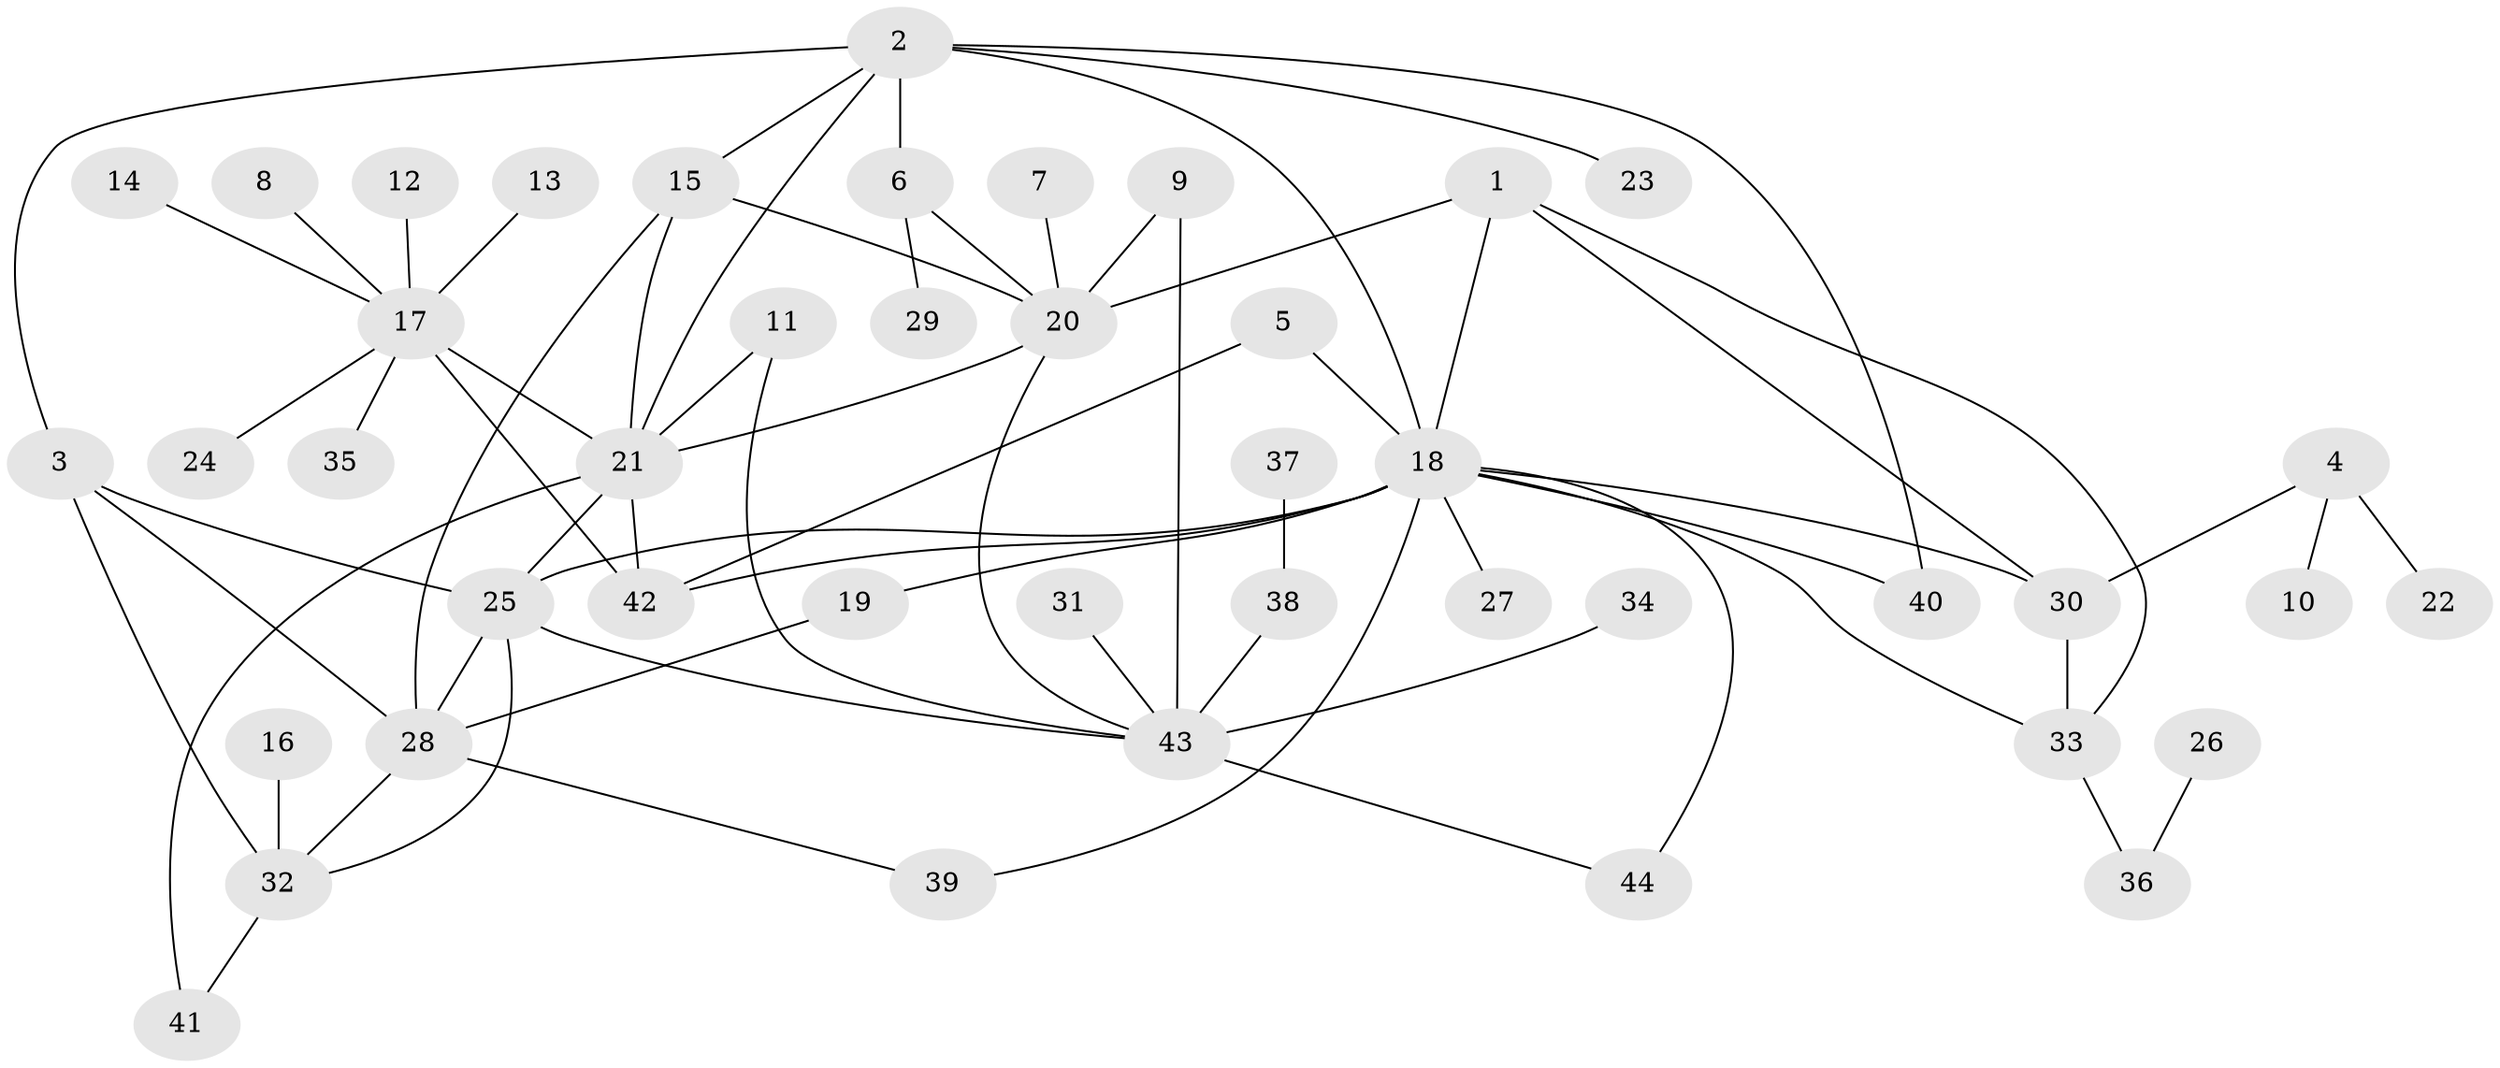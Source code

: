 // original degree distribution, {10: 0.011363636363636364, 4: 0.06818181818181818, 11: 0.011363636363636364, 3: 0.06818181818181818, 7: 0.056818181818181816, 9: 0.011363636363636364, 6: 0.045454545454545456, 13: 0.011363636363636364, 5: 0.022727272727272728, 8: 0.011363636363636364, 2: 0.1590909090909091, 1: 0.5227272727272727}
// Generated by graph-tools (version 1.1) at 2025/02/03/09/25 03:02:47]
// undirected, 44 vertices, 67 edges
graph export_dot {
graph [start="1"]
  node [color=gray90,style=filled];
  1;
  2;
  3;
  4;
  5;
  6;
  7;
  8;
  9;
  10;
  11;
  12;
  13;
  14;
  15;
  16;
  17;
  18;
  19;
  20;
  21;
  22;
  23;
  24;
  25;
  26;
  27;
  28;
  29;
  30;
  31;
  32;
  33;
  34;
  35;
  36;
  37;
  38;
  39;
  40;
  41;
  42;
  43;
  44;
  1 -- 18 [weight=1.0];
  1 -- 20 [weight=1.0];
  1 -- 30 [weight=1.0];
  1 -- 33 [weight=1.0];
  2 -- 3 [weight=1.0];
  2 -- 6 [weight=3.0];
  2 -- 15 [weight=1.0];
  2 -- 18 [weight=1.0];
  2 -- 21 [weight=1.0];
  2 -- 23 [weight=1.0];
  2 -- 40 [weight=1.0];
  3 -- 25 [weight=1.0];
  3 -- 28 [weight=1.0];
  3 -- 32 [weight=1.0];
  4 -- 10 [weight=1.0];
  4 -- 22 [weight=1.0];
  4 -- 30 [weight=1.0];
  5 -- 18 [weight=1.0];
  5 -- 42 [weight=1.0];
  6 -- 20 [weight=1.0];
  6 -- 29 [weight=1.0];
  7 -- 20 [weight=1.0];
  8 -- 17 [weight=1.0];
  9 -- 20 [weight=2.0];
  9 -- 43 [weight=2.0];
  11 -- 21 [weight=1.0];
  11 -- 43 [weight=1.0];
  12 -- 17 [weight=1.0];
  13 -- 17 [weight=1.0];
  14 -- 17 [weight=1.0];
  15 -- 20 [weight=1.0];
  15 -- 21 [weight=1.0];
  15 -- 28 [weight=1.0];
  16 -- 32 [weight=1.0];
  17 -- 21 [weight=2.0];
  17 -- 24 [weight=1.0];
  17 -- 35 [weight=1.0];
  17 -- 42 [weight=2.0];
  18 -- 19 [weight=1.0];
  18 -- 25 [weight=1.0];
  18 -- 27 [weight=1.0];
  18 -- 30 [weight=1.0];
  18 -- 33 [weight=1.0];
  18 -- 39 [weight=1.0];
  18 -- 40 [weight=1.0];
  18 -- 42 [weight=1.0];
  18 -- 44 [weight=1.0];
  19 -- 28 [weight=1.0];
  20 -- 21 [weight=1.0];
  20 -- 43 [weight=1.0];
  21 -- 25 [weight=1.0];
  21 -- 41 [weight=1.0];
  21 -- 42 [weight=1.0];
  25 -- 28 [weight=1.0];
  25 -- 32 [weight=1.0];
  25 -- 43 [weight=1.0];
  26 -- 36 [weight=1.0];
  28 -- 32 [weight=1.0];
  28 -- 39 [weight=1.0];
  30 -- 33 [weight=1.0];
  31 -- 43 [weight=1.0];
  32 -- 41 [weight=1.0];
  33 -- 36 [weight=1.0];
  34 -- 43 [weight=1.0];
  37 -- 38 [weight=1.0];
  38 -- 43 [weight=1.0];
  43 -- 44 [weight=1.0];
}
